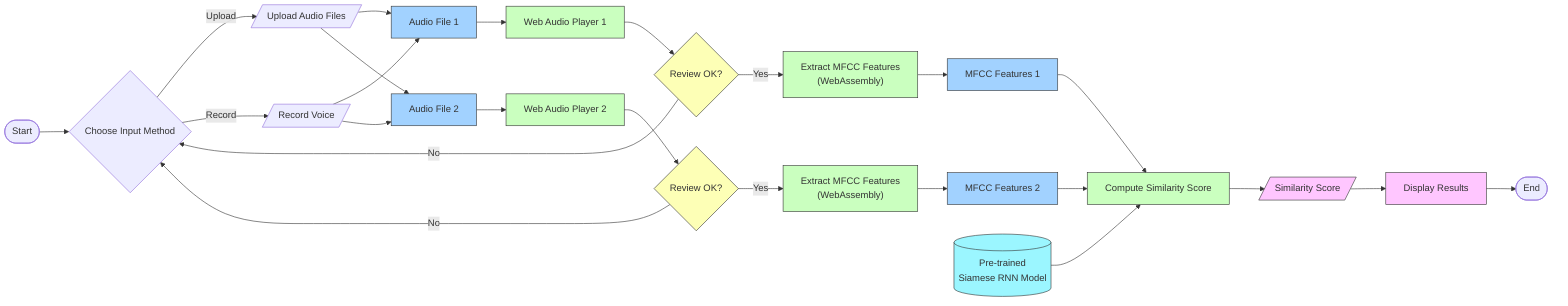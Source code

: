 flowchart LR
    %% Define styles
    classDef input fill:#a2d2ff,stroke:#333,stroke-width:1px
    classDef process fill:#caffbf,stroke:#333,stroke-width:1px
    classDef decision fill:#fdffb6,stroke:#333,stroke-width:1px
    classDef output fill:#ffc6ff,stroke:#333,stroke-width:1px
    classDef store fill:#d8d8d8,stroke:#333,stroke-width:1px
    classDef model fill:#9bf6ff,stroke:#333,stroke-width:1px
    
    %% Input Section
    start([Start]) --> choice{"Choose Input Method"}
    choice -->|"Upload"| upload[/"Upload Audio Files"/]
    choice -->|"Record"| record[/"Record Voice"/]
    
    upload --> audioFile1["Audio File 1"]:::input
    upload --> audioFile2["Audio File 2"]:::input
    record --> audioFile1
    record --> audioFile2
    
    %% Play/Processing Section
    audioFile1 --> player1["Web Audio Player 1"]:::process
    audioFile2 --> player2["Web Audio Player 2"]:::process
    
    player1 --> satisfied1{"Review OK?"}:::decision
    player2 --> satisfied2{"Review OK?"}:::decision
    
    satisfied1 -->|"No"| choice
    satisfied2 -->|"No"| choice
    
    satisfied1 -->|"Yes"| extract1["Extract MFCC Features<br/>(WebAssembly)"]:::process
    satisfied2 -->|"Yes"| extract2["Extract MFCC Features<br/>(WebAssembly)"]:::process
    
    %% Analysis Section
    extract1 --> features1["MFCC Features 1"]:::input
    extract2 --> features2["MFCC Features 2"]:::input
    
    model[("Pre-trained<br/>Siamese RNN Model")]:::model
    
    features1 --> analyze["Compute Similarity Score"]:::process
    features2 --> analyze
    model --> analyze
    
    %% Output Section
    analyze --> similarityScore[/"Similarity Score"/]:::output
    similarityScore --> visualize["Display Results"]:::output
    visualize --> endNode([End])
